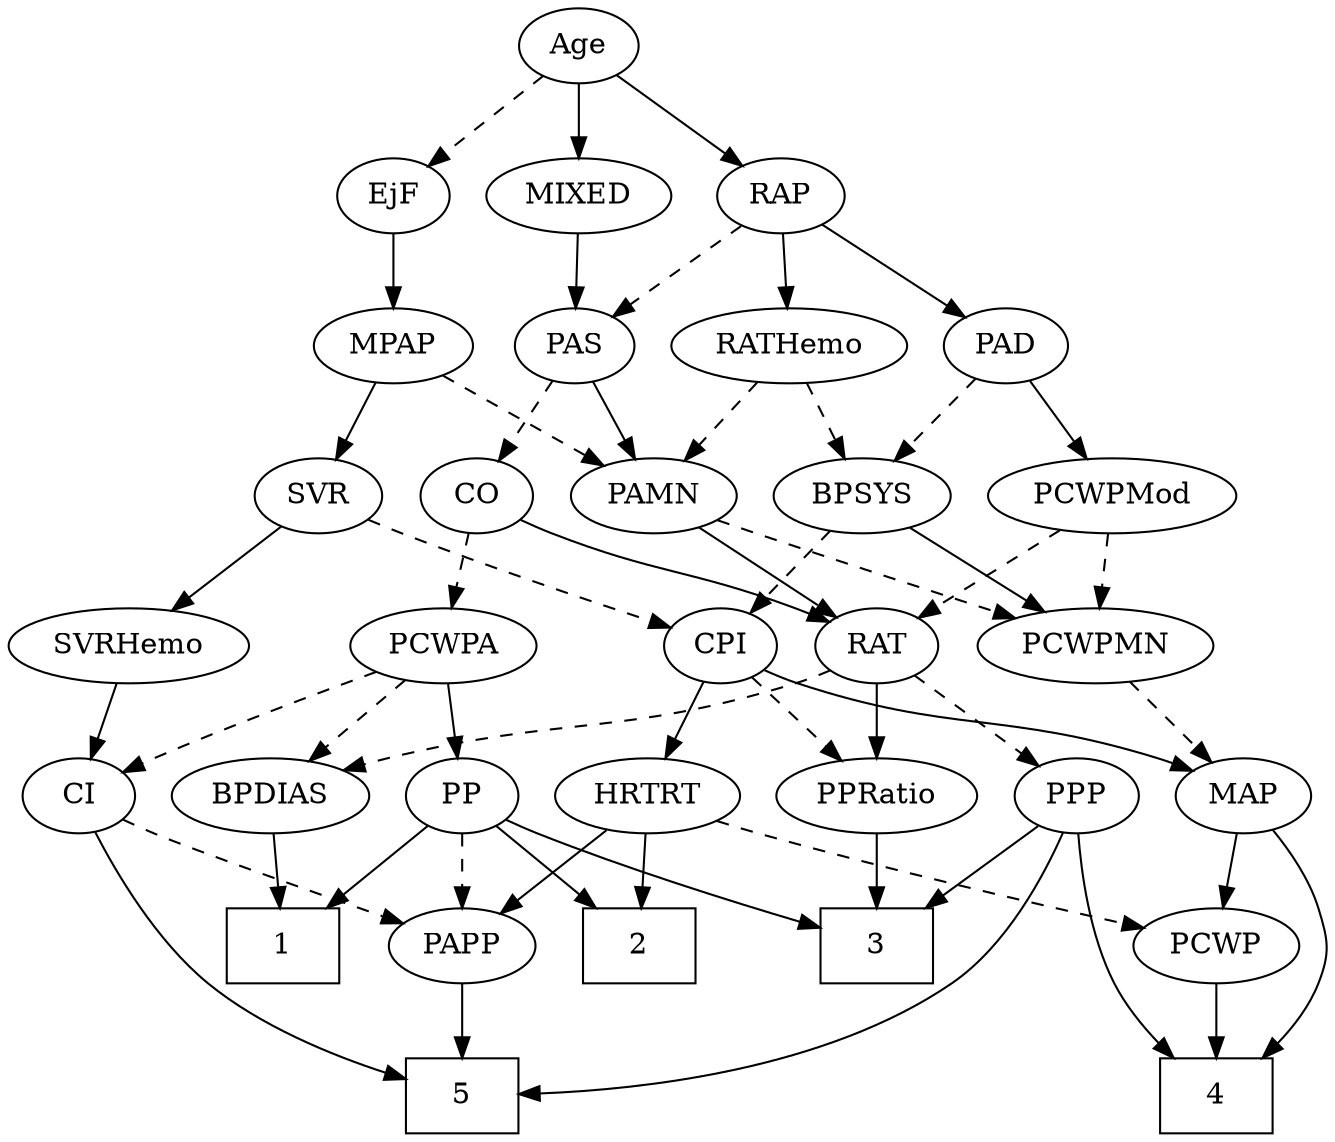 strict digraph {
	graph [bb="0,0,578.76,540"];
	node [label="\N"];
	1	[height=0.5,
		pos="119,90",
		shape=box,
		width=0.75];
	2	[height=0.5,
		pos="282,90",
		shape=box,
		width=0.75];
	3	[height=0.5,
		pos="375,90",
		shape=box,
		width=0.75];
	4	[height=0.5,
		pos="531,18",
		shape=box,
		width=0.75];
	5	[height=0.5,
		pos="201,18",
		shape=box,
		width=0.75];
	Age	[height=0.5,
		pos="256,522",
		width=0.75];
	EjF	[height=0.5,
		pos="171,450",
		width=0.75];
	Age -> EjF	[pos="e,187.34,464.46 239.61,507.5 227.03,497.14 209.46,482.67 195.25,470.97",
		style=dashed];
	RAP	[height=0.5,
		pos="343,450",
		width=0.77632];
	Age -> RAP	[pos="e,326.28,464.46 272.77,507.5 285.65,497.14 303.63,482.67 318.18,470.97",
		style=solid];
	MIXED	[height=0.5,
		pos="256,450",
		width=1.1193];
	Age -> MIXED	[pos="e,256,468.1 256,503.7 256,495.98 256,486.71 256,478.11",
		style=solid];
	MPAP	[height=0.5,
		pos="171,378",
		width=0.97491];
	EjF -> MPAP	[pos="e,171,396.1 171,431.7 171,423.98 171,414.71 171,406.11",
		style=solid];
	PAD	[height=0.5,
		pos="443,378",
		width=0.79437];
	RAP -> PAD	[pos="e,424.44,391.99 361.34,436.16 376.61,425.47 398.57,410.1 415.87,397.99",
		style=solid];
	PAS	[height=0.5,
		pos="253,378",
		width=0.75];
	RAP -> PAS	[pos="e,269.99,392.22 325.65,435.5 312.11,424.98 293.13,410.22 277.97,398.42",
		style=dashed];
	RATHemo	[height=0.5,
		pos="347,378",
		width=1.3721];
	RAP -> RATHemo	[pos="e,346.02,396.1 343.99,431.7 344.43,423.98 344.96,414.71 345.45,406.11",
		style=solid];
	MIXED -> PAS	[pos="e,253.73,396.1 255.26,431.7 254.93,423.98 254.53,414.71 254.16,406.11",
		style=solid];
	PAMN	[height=0.5,
		pos="289,306",
		width=1.011];
	MPAP -> PAMN	[pos="e,266.5,320.35 193.19,363.83 211.46,353 237.55,337.52 257.89,325.45",
		style=dashed];
	SVR	[height=0.5,
		pos="135,306",
		width=0.77632];
	MPAP -> SVR	[pos="e,143.47,323.47 162.47,360.41 158.16,352.04 152.85,341.71 148.05,332.37",
		style=solid];
	BPSYS	[height=0.5,
		pos="381,306",
		width=1.0471];
	CPI	[height=0.5,
		pos="311,234",
		width=0.75];
	BPSYS -> CPI	[pos="e,325.54,249.54 365.46,289.46 355.87,279.87 343.42,267.42 332.84,256.84",
		style=dashed];
	PCWPMN	[height=0.5,
		pos="480,234",
		width=1.3902];
	BPSYS -> PCWPMN	[pos="e,458.14,250.46 401.51,290.5 415.47,280.63 434.17,267.41 449.81,256.35",
		style=solid];
	PAD -> BPSYS	[pos="e,395.29,323.13 429.55,361.81 421.49,352.71 411.07,340.95 401.95,330.65",
		style=dashed];
	PCWPMod	[height=0.5,
		pos="489,306",
		width=1.4443];
	PAD -> PCWPMod	[pos="e,477.96,323.8 453.44,361.12 459.04,352.59 466.07,341.89 472.41,332.25",
		style=solid];
	CO	[height=0.5,
		pos="208,306",
		width=0.75];
	RAT	[height=0.5,
		pos="383,234",
		width=0.75827];
	CO -> RAT	[pos="e,361.84,245.44 229.16,294.56 233.99,292.3 239.14,289.99 244,288 288.88,269.62 302.12,270.38 347,252 348.82,251.25 350.69,250.46 \
352.56,249.65",
		style=solid];
	PCWPA	[height=0.5,
		pos="192,234",
		width=1.1555];
	CO -> PCWPA	[pos="e,195.95,252.28 204.13,288.05 202.35,280.26 200.19,270.82 198.19,262.08",
		style=dashed];
	PAS -> CO	[pos="e,218.17,322.82 242.79,361.12 237.15,352.34 230.03,341.26 223.7,331.42",
		style=dashed];
	PAS -> PAMN	[pos="e,280.45,323.63 261.35,360.76 265.65,352.4 270.99,342.02 275.83,332.61",
		style=solid];
	PAMN -> RAT	[pos="e,365.45,248.07 308.48,290.5 322.63,279.95 341.93,265.58 357.35,254.1",
		style=solid];
	PAMN -> PCWPMN	[pos="e,445.73,247.3 317.06,294.33 322.67,292.22 328.52,290.03 334,288 368.31,275.29 407.25,261.17 436.29,250.7",
		style=dashed];
	RATHemo -> BPSYS	[pos="e,372.85,323.79 355.23,360.05 359.2,351.89 364.04,341.91 368.46,332.82",
		style=dashed];
	RATHemo -> PAMN	[pos="e,302.25,322.99 333.25,360.41 325.93,351.57 316.78,340.53 308.71,330.79",
		style=dashed];
	MAP	[height=0.5,
		pos="544,162",
		width=0.84854];
	CPI -> MAP	[pos="e,520.57,173.77 331.62,222.33 336.57,220.03 341.91,217.76 347,216 414.65,192.58 435.9,202.09 504,180 506.39,179.23 508.83,178.37 \
511.27,177.46",
		style=solid];
	PPRatio	[height=0.5,
		pos="383,162",
		width=1.1013];
	CPI -> PPRatio	[pos="e,366.95,178.61 325.57,218.83 335.32,209.36 348.36,196.67 359.56,185.79",
		style=dashed];
	HRTRT	[height=0.5,
		pos="286,162",
		width=1.1013];
	CPI -> HRTRT	[pos="e,292.06,179.96 305.08,216.41 302.22,208.42 298.73,198.64 295.52,189.64",
		style=solid];
	BPDIAS	[height=0.5,
		pos="114,162",
		width=1.1735];
	RAT -> BPDIAS	[pos="e,145.37,174.15 362.03,222.04 357.19,219.81 351.99,217.64 347,216 268.68,190.2 244.72,201.08 165,180 161.8,179.15 158.5,178.21 155.2,\
177.22",
		style=dashed];
	PPP	[height=0.5,
		pos="468,162",
		width=0.75];
	RAT -> PPP	[pos="e,451.66,176.46 399.39,219.5 411.97,209.14 429.54,194.67 443.75,182.97",
		style=dashed];
	RAT -> PPRatio	[pos="e,383,180.1 383,215.7 383,207.98 383,198.71 383,190.11",
		style=solid];
	SVR -> CPI	[pos="e,287.69,243.35 156.81,294.69 161.77,292.42 167.05,290.08 172,288 208,272.89 249.95,257.14 278.28,246.78",
		style=dashed];
	SVRHemo	[height=0.5,
		pos="52,234",
		width=1.3902];
	SVR -> SVRHemo	[pos="e,70.682,250.76 118.6,291.17 107.18,281.54 91.689,268.47 78.522,257.37",
		style=solid];
	PCWPMod -> RAT	[pos="e,401.72,247.36 466,289.81 449.61,278.99 427.53,264.4 410.25,253",
		style=dashed];
	PCWPMod -> PCWPMN	[pos="e,482.2,252.1 486.78,287.7 485.78,279.98 484.59,270.71 483.49,262.11",
		style=dashed];
	PCWPA -> BPDIAS	[pos="e,131.26,178.49 174.69,217.46 164.19,208.04 150.61,195.85 138.96,185.4",
		style=dashed];
	PP	[height=0.5,
		pos="201,162",
		width=0.75];
	PCWPA -> PP	[pos="e,198.8,180.1 194.22,215.7 195.22,207.98 196.41,198.71 197.51,190.11",
		style=solid];
	CI	[height=0.5,
		pos="27,162",
		width=0.75];
	PCWPA -> CI	[pos="e,48.237,173.25 162.36,221.32 136.09,210.86 96.782,194.9 63,180 61.198,179.2 59.351,178.38 57.491,177.53",
		style=dashed];
	PCWPMN -> MAP	[pos="e,530.11,178.19 494.84,216.76 503.32,207.5 514.07,195.73 523.36,185.58",
		style=dashed];
	SVRHemo -> CI	[pos="e,32.996,179.79 45.948,216.05 43.092,208.06 39.618,198.33 36.428,189.4",
		style=solid];
	BPDIAS -> 1	[pos="e,117.78,108.1 115.24,143.7 115.79,135.98 116.45,126.71 117.06,118.11",
		style=solid];
	MAP -> 4	[pos="e,550.47,36.082 556.18,145.3 563.19,135.25 571.32,121.58 575,108 579.18,92.557 580.43,87.049 575,72 571.25,61.6 564.46,51.8 557.33,\
43.522",
		style=solid];
	PCWP	[height=0.5,
		pos="531,90",
		width=0.97491];
	MAP -> PCWP	[pos="e,534.21,108.28 540.85,144.05 539.42,136.35 537.69,127.03 536.08,118.36",
		style=solid];
	PP -> 1	[pos="e,138.94,108.02 184.8,147.17 173.9,137.87 159.25,125.36 146.55,114.52",
		style=solid];
	PP -> 2	[pos="e,262.31,108.02 217,147.17 227.67,137.95 241.96,125.6 254.43,114.82",
		style=solid];
	PP -> 3	[pos="e,347.79,100.77 222.2,150.67 227.03,148.4 232.17,146.06 237,144 270.99,129.47 310.41,114.52 338.39,104.21",
		style=solid];
	PAPP	[height=0.5,
		pos="201,90",
		width=0.88464];
	PP -> PAPP	[pos="e,201,108.1 201,143.7 201,135.98 201,126.71 201,118.11",
		style=dashed];
	PPP -> 3	[pos="e,397.69,108.08 450.51,147.83 438.02,138.43 420.87,125.53 406.08,114.39",
		style=solid];
	PPP -> 4	[pos="e,513.13,36.1 469.22,143.81 471.07,125.28 475.69,95.314 487,72 491.9,61.889 499.14,52.06 506.33,43.668",
		style=solid];
	PPP -> 5	[pos="e,228.17,19.623 461.74,144.15 453.34,123.89 436.46,90.338 411,72 359.03,34.565 283.24,23.483 238.34,20.257",
		style=solid];
	PPRatio -> 3	[pos="e,376.95,108.1 381.02,143.7 380.14,135.98 379.08,126.71 378.1,118.11",
		style=solid];
	PCWP -> 4	[pos="e,531,36.104 531,71.697 531,63.983 531,54.712 531,46.112",
		style=solid];
	CI -> 5	[pos="e,173.65,26.269 33.784,144.51 42.57,124.93 59.579,92.362 83,72 106.39,51.668 138.84,37.856 163.8,29.442",
		style=solid];
	CI -> PAPP	[pos="e,175.08,100.69 48.201,150.67 53.035,148.4 58.17,146.06 63,144 81.901,135.92 131.18,117.2 165.42,104.32",
		style=dashed];
	PAPP -> 5	[pos="e,201,36.104 201,71.697 201,63.983 201,54.712 201,46.112",
		style=solid];
	HRTRT -> 2	[pos="e,282.98,108.1 285.01,143.7 284.57,135.98 284.04,126.71 283.55,118.11",
		style=solid];
	HRTRT -> PCWP	[pos="e,500.08,98.529 315.84,150.03 321.82,147.94 328.09,145.84 334,144 387.51,127.35 450.13,111.04 490.16,101",
		style=dashed];
	HRTRT -> PAPP	[pos="e,218.25,105.21 267.56,145.81 255.43,135.82 239.4,122.62 226.11,111.68",
		style=solid];
}

